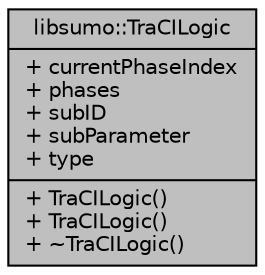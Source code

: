 digraph "libsumo::TraCILogic"
{
  edge [fontname="Helvetica",fontsize="10",labelfontname="Helvetica",labelfontsize="10"];
  node [fontname="Helvetica",fontsize="10",shape=record];
  Node1 [label="{libsumo::TraCILogic\n|+ currentPhaseIndex\l+ phases\l+ subID\l+ subParameter\l+ type\l|+ TraCILogic()\l+ TraCILogic()\l+ ~TraCILogic()\l}",height=0.2,width=0.4,color="black", fillcolor="grey75", style="filled", fontcolor="black"];
}
